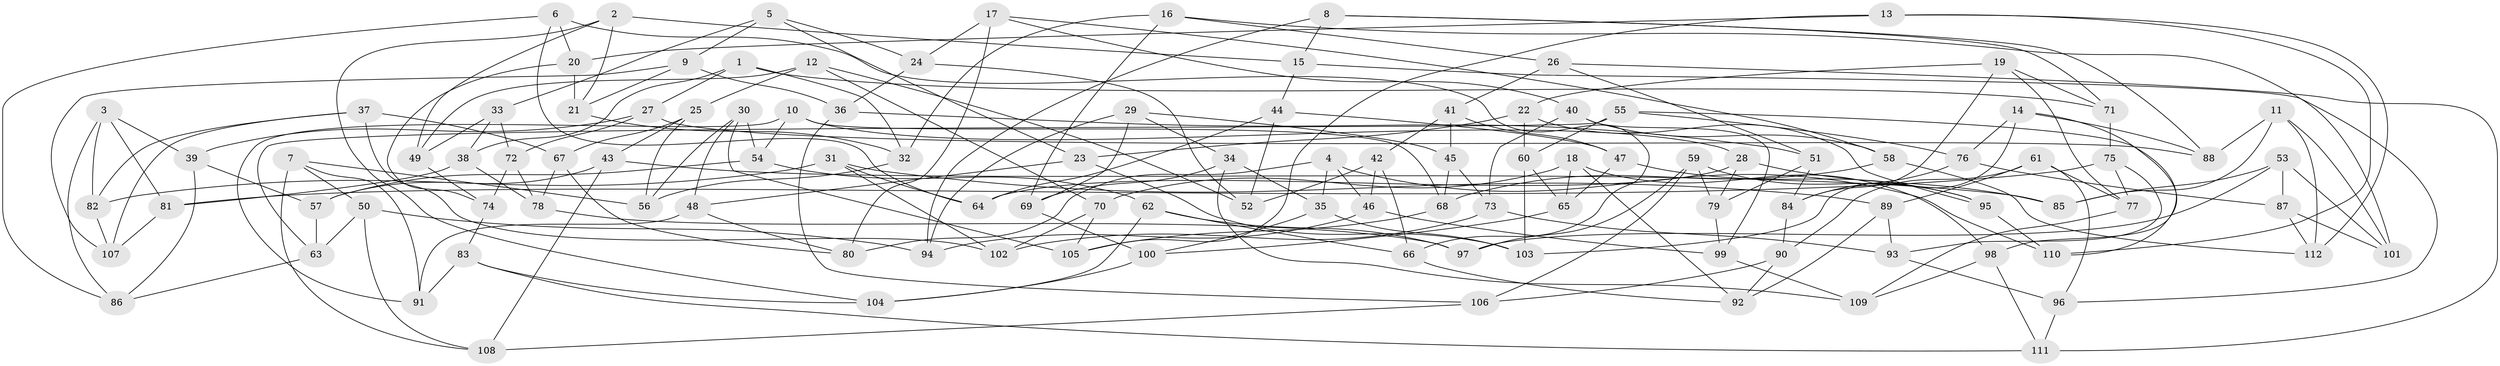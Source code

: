 // Generated by graph-tools (version 1.1) at 2025/26/03/09/25 03:26:59]
// undirected, 112 vertices, 224 edges
graph export_dot {
graph [start="1"]
  node [color=gray90,style=filled];
  1;
  2;
  3;
  4;
  5;
  6;
  7;
  8;
  9;
  10;
  11;
  12;
  13;
  14;
  15;
  16;
  17;
  18;
  19;
  20;
  21;
  22;
  23;
  24;
  25;
  26;
  27;
  28;
  29;
  30;
  31;
  32;
  33;
  34;
  35;
  36;
  37;
  38;
  39;
  40;
  41;
  42;
  43;
  44;
  45;
  46;
  47;
  48;
  49;
  50;
  51;
  52;
  53;
  54;
  55;
  56;
  57;
  58;
  59;
  60;
  61;
  62;
  63;
  64;
  65;
  66;
  67;
  68;
  69;
  70;
  71;
  72;
  73;
  74;
  75;
  76;
  77;
  78;
  79;
  80;
  81;
  82;
  83;
  84;
  85;
  86;
  87;
  88;
  89;
  90;
  91;
  92;
  93;
  94;
  95;
  96;
  97;
  98;
  99;
  100;
  101;
  102;
  103;
  104;
  105;
  106;
  107;
  108;
  109;
  110;
  111;
  112;
  1 -- 32;
  1 -- 27;
  1 -- 38;
  1 -- 71;
  2 -- 49;
  2 -- 21;
  2 -- 15;
  2 -- 104;
  3 -- 86;
  3 -- 82;
  3 -- 81;
  3 -- 39;
  4 -- 46;
  4 -- 80;
  4 -- 110;
  4 -- 35;
  5 -- 33;
  5 -- 9;
  5 -- 24;
  5 -- 23;
  6 -- 20;
  6 -- 66;
  6 -- 86;
  6 -- 64;
  7 -- 50;
  7 -- 91;
  7 -- 108;
  7 -- 56;
  8 -- 94;
  8 -- 88;
  8 -- 15;
  8 -- 71;
  9 -- 107;
  9 -- 36;
  9 -- 21;
  10 -- 28;
  10 -- 68;
  10 -- 91;
  10 -- 54;
  11 -- 112;
  11 -- 88;
  11 -- 101;
  11 -- 85;
  12 -- 52;
  12 -- 49;
  12 -- 70;
  12 -- 25;
  13 -- 110;
  13 -- 105;
  13 -- 112;
  13 -- 20;
  14 -- 88;
  14 -- 76;
  14 -- 98;
  14 -- 103;
  15 -- 96;
  15 -- 44;
  16 -- 101;
  16 -- 32;
  16 -- 26;
  16 -- 69;
  17 -- 40;
  17 -- 24;
  17 -- 58;
  17 -- 80;
  18 -- 65;
  18 -- 98;
  18 -- 92;
  18 -- 70;
  19 -- 77;
  19 -- 84;
  19 -- 71;
  19 -- 22;
  20 -- 74;
  20 -- 21;
  21 -- 32;
  22 -- 95;
  22 -- 60;
  22 -- 23;
  23 -- 48;
  23 -- 103;
  24 -- 36;
  24 -- 52;
  25 -- 56;
  25 -- 43;
  25 -- 67;
  26 -- 41;
  26 -- 51;
  26 -- 111;
  27 -- 88;
  27 -- 39;
  27 -- 72;
  28 -- 85;
  28 -- 64;
  28 -- 79;
  29 -- 94;
  29 -- 34;
  29 -- 45;
  29 -- 69;
  30 -- 105;
  30 -- 54;
  30 -- 48;
  30 -- 56;
  31 -- 82;
  31 -- 64;
  31 -- 102;
  31 -- 89;
  32 -- 56;
  33 -- 72;
  33 -- 49;
  33 -- 38;
  34 -- 35;
  34 -- 109;
  34 -- 69;
  35 -- 103;
  35 -- 100;
  36 -- 106;
  36 -- 51;
  37 -- 102;
  37 -- 82;
  37 -- 107;
  37 -- 67;
  38 -- 81;
  38 -- 78;
  39 -- 86;
  39 -- 57;
  40 -- 58;
  40 -- 99;
  40 -- 73;
  41 -- 47;
  41 -- 42;
  41 -- 45;
  42 -- 52;
  42 -- 66;
  42 -- 46;
  43 -- 108;
  43 -- 57;
  43 -- 85;
  44 -- 52;
  44 -- 64;
  44 -- 47;
  45 -- 68;
  45 -- 73;
  46 -- 94;
  46 -- 99;
  47 -- 65;
  47 -- 95;
  48 -- 91;
  48 -- 80;
  49 -- 74;
  50 -- 108;
  50 -- 94;
  50 -- 63;
  51 -- 84;
  51 -- 79;
  53 -- 101;
  53 -- 97;
  53 -- 87;
  53 -- 85;
  54 -- 57;
  54 -- 62;
  55 -- 110;
  55 -- 76;
  55 -- 63;
  55 -- 60;
  57 -- 63;
  58 -- 68;
  58 -- 112;
  59 -- 95;
  59 -- 97;
  59 -- 79;
  59 -- 106;
  60 -- 103;
  60 -- 65;
  61 -- 89;
  61 -- 77;
  61 -- 90;
  61 -- 96;
  62 -- 104;
  62 -- 97;
  62 -- 66;
  63 -- 86;
  65 -- 100;
  66 -- 92;
  67 -- 80;
  67 -- 78;
  68 -- 105;
  69 -- 100;
  70 -- 105;
  70 -- 102;
  71 -- 75;
  72 -- 74;
  72 -- 78;
  73 -- 93;
  73 -- 102;
  74 -- 83;
  75 -- 81;
  75 -- 93;
  75 -- 77;
  76 -- 87;
  76 -- 84;
  77 -- 109;
  78 -- 97;
  79 -- 99;
  81 -- 107;
  82 -- 107;
  83 -- 91;
  83 -- 111;
  83 -- 104;
  84 -- 90;
  87 -- 112;
  87 -- 101;
  89 -- 92;
  89 -- 93;
  90 -- 92;
  90 -- 106;
  93 -- 96;
  95 -- 110;
  96 -- 111;
  98 -- 111;
  98 -- 109;
  99 -- 109;
  100 -- 104;
  106 -- 108;
}
